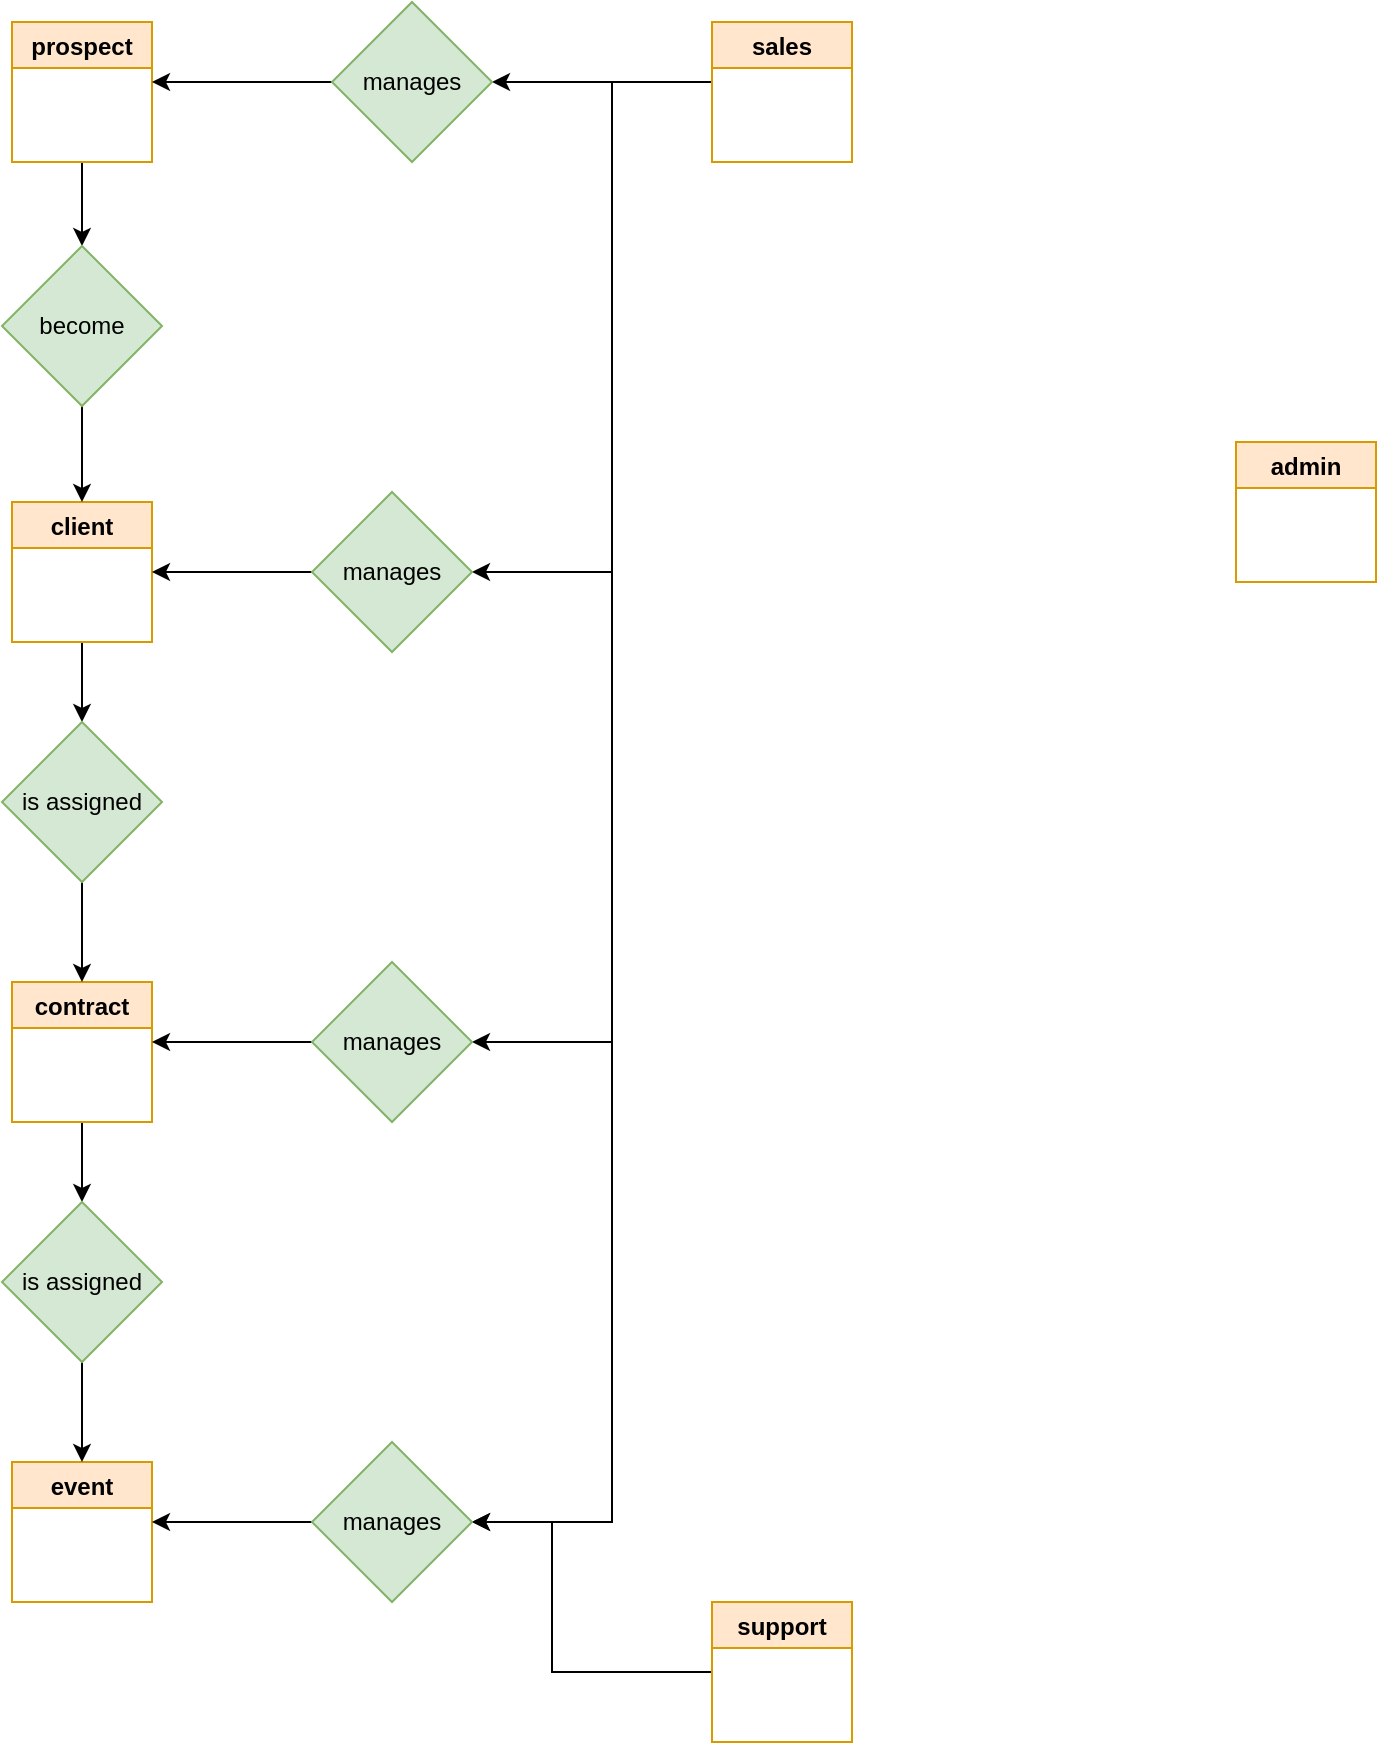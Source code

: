 <mxfile version="15.5.4" type="embed"><diagram id="Kf3mRJmbqOAMH1zy04or" name="Page-1"><mxGraphModel dx="530" dy="615" grid="1" gridSize="10" guides="1" tooltips="1" connect="1" arrows="1" fold="1" page="1" pageScale="1" pageWidth="850" pageHeight="1100" math="0" shadow="0"><root><mxCell id="0"/><mxCell id="1" parent="0"/><mxCell id="10" value="" style="edgeStyle=orthogonalEdgeStyle;rounded=0;orthogonalLoop=1;jettySize=auto;html=1;" edge="1" parent="1" source="2" target="9"><mxGeometry relative="1" as="geometry"/></mxCell><mxCell id="2" value="prospect" style="swimlane;fillColor=#ffe6cc;strokeColor=#d79b00;" vertex="1" parent="1"><mxGeometry x="60" y="120" width="70" height="70" as="geometry"/></mxCell><mxCell id="20" style="edgeStyle=orthogonalEdgeStyle;rounded=0;orthogonalLoop=1;jettySize=auto;html=1;exitX=0.5;exitY=1;exitDx=0;exitDy=0;entryX=0.5;entryY=0;entryDx=0;entryDy=0;" edge="1" parent="1" source="3" target="19"><mxGeometry relative="1" as="geometry"/></mxCell><mxCell id="3" value="client" style="swimlane;fillColor=#ffe6cc;strokeColor=#d79b00;" vertex="1" parent="1"><mxGeometry x="60" y="360" width="70" height="70" as="geometry"/></mxCell><mxCell id="23" style="edgeStyle=orthogonalEdgeStyle;rounded=0;orthogonalLoop=1;jettySize=auto;html=1;exitX=0.5;exitY=1;exitDx=0;exitDy=0;entryX=0.5;entryY=0;entryDx=0;entryDy=0;" edge="1" parent="1" source="4" target="22"><mxGeometry relative="1" as="geometry"/></mxCell><mxCell id="4" value="contract" style="swimlane;fillColor=#ffe6cc;strokeColor=#d79b00;" vertex="1" parent="1"><mxGeometry x="60" y="600" width="70" height="70" as="geometry"/></mxCell><mxCell id="5" value="event" style="swimlane;fillColor=#ffe6cc;strokeColor=#d79b00;" vertex="1" parent="1"><mxGeometry x="60" y="840" width="70" height="70" as="geometry"/></mxCell><mxCell id="14" style="edgeStyle=orthogonalEdgeStyle;rounded=0;orthogonalLoop=1;jettySize=auto;html=1;entryX=1;entryY=0.5;entryDx=0;entryDy=0;exitX=0;exitY=0.5;exitDx=0;exitDy=0;" edge="1" parent="1" source="6" target="12"><mxGeometry relative="1" as="geometry"><mxPoint x="410" y="150" as="sourcePoint"/><Array as="points"><mxPoint x="410" y="150"/></Array></mxGeometry></mxCell><mxCell id="18" style="edgeStyle=orthogonalEdgeStyle;rounded=0;orthogonalLoop=1;jettySize=auto;html=1;entryX=1;entryY=0.5;entryDx=0;entryDy=0;exitX=0;exitY=0.5;exitDx=0;exitDy=0;" edge="1" parent="1" source="6" target="16"><mxGeometry relative="1" as="geometry"><mxPoint x="380" y="150" as="sourcePoint"/><Array as="points"><mxPoint x="410" y="150"/><mxPoint x="360" y="150"/><mxPoint x="360" y="395"/></Array></mxGeometry></mxCell><mxCell id="30" style="edgeStyle=orthogonalEdgeStyle;rounded=0;orthogonalLoop=1;jettySize=auto;html=1;entryX=1;entryY=0.5;entryDx=0;entryDy=0;" edge="1" parent="1" target="25"><mxGeometry relative="1" as="geometry"><mxPoint x="380" y="150" as="sourcePoint"/><Array as="points"><mxPoint x="360" y="150"/><mxPoint x="360" y="630"/></Array></mxGeometry></mxCell><mxCell id="33" style="edgeStyle=orthogonalEdgeStyle;rounded=0;orthogonalLoop=1;jettySize=auto;html=1;entryX=1;entryY=0.5;entryDx=0;entryDy=0;" edge="1" parent="1" target="31"><mxGeometry relative="1" as="geometry"><mxPoint x="410" y="150" as="sourcePoint"/><Array as="points"><mxPoint x="360" y="150"/><mxPoint x="360" y="870"/></Array></mxGeometry></mxCell><mxCell id="6" value="sales" style="swimlane;fillColor=#ffe6cc;strokeColor=#d79b00;" vertex="1" parent="1"><mxGeometry x="410" y="120" width="70" height="70" as="geometry"/></mxCell><mxCell id="35" style="edgeStyle=orthogonalEdgeStyle;rounded=0;orthogonalLoop=1;jettySize=auto;html=1;exitX=0;exitY=0.5;exitDx=0;exitDy=0;entryX=1;entryY=0.5;entryDx=0;entryDy=0;" edge="1" parent="1" source="7" target="31"><mxGeometry relative="1" as="geometry"><Array as="points"><mxPoint x="330" y="945"/><mxPoint x="330" y="870"/></Array></mxGeometry></mxCell><mxCell id="7" value="support" style="swimlane;fillColor=#ffe6cc;strokeColor=#d79b00;" vertex="1" parent="1"><mxGeometry x="410" y="910" width="70" height="70" as="geometry"/></mxCell><mxCell id="8" value="admin" style="swimlane;fillColor=#ffe6cc;strokeColor=#d79b00;" vertex="1" parent="1"><mxGeometry x="672" y="330" width="70" height="70" as="geometry"/></mxCell><mxCell id="11" style="edgeStyle=orthogonalEdgeStyle;rounded=0;orthogonalLoop=1;jettySize=auto;html=1;exitX=0.5;exitY=1;exitDx=0;exitDy=0;entryX=0.5;entryY=0;entryDx=0;entryDy=0;" edge="1" parent="1" source="9" target="3"><mxGeometry relative="1" as="geometry"/></mxCell><mxCell id="9" value="become" style="rhombus;whiteSpace=wrap;html=1;fillColor=#d5e8d4;strokeColor=#82b366;" vertex="1" parent="1"><mxGeometry x="55" y="232" width="80" height="80" as="geometry"/></mxCell><mxCell id="15" style="edgeStyle=orthogonalEdgeStyle;rounded=0;orthogonalLoop=1;jettySize=auto;html=1;exitX=0;exitY=0.5;exitDx=0;exitDy=0;" edge="1" parent="1" source="12"><mxGeometry relative="1" as="geometry"><mxPoint x="130" y="150" as="targetPoint"/></mxGeometry></mxCell><mxCell id="12" value="manages" style="rhombus;whiteSpace=wrap;html=1;fillColor=#d5e8d4;strokeColor=#82b366;" vertex="1" parent="1"><mxGeometry x="220" y="110" width="80" height="80" as="geometry"/></mxCell><mxCell id="17" style="edgeStyle=orthogonalEdgeStyle;rounded=0;orthogonalLoop=1;jettySize=auto;html=1;entryX=1;entryY=0.5;entryDx=0;entryDy=0;" edge="1" parent="1" source="16" target="3"><mxGeometry relative="1" as="geometry"/></mxCell><mxCell id="16" value="manages" style="rhombus;whiteSpace=wrap;html=1;fillColor=#d5e8d4;strokeColor=#82b366;" vertex="1" parent="1"><mxGeometry x="210" y="355" width="80" height="80" as="geometry"/></mxCell><mxCell id="21" style="edgeStyle=orthogonalEdgeStyle;rounded=0;orthogonalLoop=1;jettySize=auto;html=1;exitX=0.5;exitY=1;exitDx=0;exitDy=0;entryX=0.5;entryY=0;entryDx=0;entryDy=0;" edge="1" parent="1" source="19" target="4"><mxGeometry relative="1" as="geometry"/></mxCell><mxCell id="19" value="is assigned" style="rhombus;whiteSpace=wrap;html=1;fillColor=#d5e8d4;strokeColor=#82b366;" vertex="1" parent="1"><mxGeometry x="55" y="470" width="80" height="80" as="geometry"/></mxCell><mxCell id="24" style="edgeStyle=orthogonalEdgeStyle;rounded=0;orthogonalLoop=1;jettySize=auto;html=1;exitX=0.5;exitY=1;exitDx=0;exitDy=0;entryX=0.5;entryY=0;entryDx=0;entryDy=0;" edge="1" parent="1" source="22" target="5"><mxGeometry relative="1" as="geometry"/></mxCell><mxCell id="22" value="is assigned" style="rhombus;whiteSpace=wrap;html=1;fillColor=#d5e8d4;strokeColor=#82b366;" vertex="1" parent="1"><mxGeometry x="55" y="710" width="80" height="80" as="geometry"/></mxCell><mxCell id="27" style="edgeStyle=orthogonalEdgeStyle;rounded=0;orthogonalLoop=1;jettySize=auto;html=1;exitX=0;exitY=0.5;exitDx=0;exitDy=0;" edge="1" parent="1" source="25"><mxGeometry relative="1" as="geometry"><mxPoint x="130" y="630" as="targetPoint"/></mxGeometry></mxCell><mxCell id="25" value="manages" style="rhombus;whiteSpace=wrap;html=1;fillColor=#d5e8d4;strokeColor=#82b366;" vertex="1" parent="1"><mxGeometry x="210" y="590" width="80" height="80" as="geometry"/></mxCell><mxCell id="32" style="edgeStyle=orthogonalEdgeStyle;rounded=0;orthogonalLoop=1;jettySize=auto;html=1;exitX=0;exitY=0.5;exitDx=0;exitDy=0;" edge="1" parent="1" source="31"><mxGeometry relative="1" as="geometry"><mxPoint x="130" y="870" as="targetPoint"/></mxGeometry></mxCell><mxCell id="31" value="manages" style="rhombus;whiteSpace=wrap;html=1;fillColor=#d5e8d4;strokeColor=#82b366;" vertex="1" parent="1"><mxGeometry x="210" y="830" width="80" height="80" as="geometry"/></mxCell></root></mxGraphModel></diagram></mxfile>